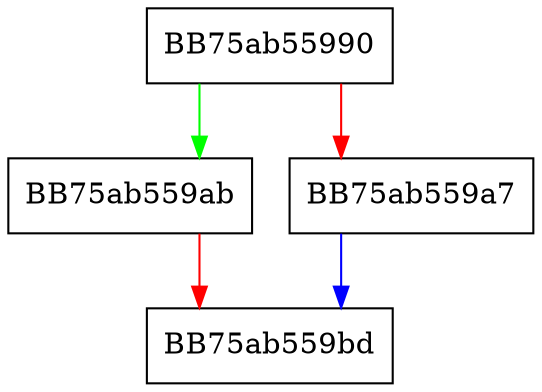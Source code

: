digraph selectWindowRewriteSelectCb {
  node [shape="box"];
  graph [splines=ortho];
  BB75ab55990 -> BB75ab559ab [color="green"];
  BB75ab55990 -> BB75ab559a7 [color="red"];
  BB75ab559a7 -> BB75ab559bd [color="blue"];
  BB75ab559ab -> BB75ab559bd [color="red"];
}
